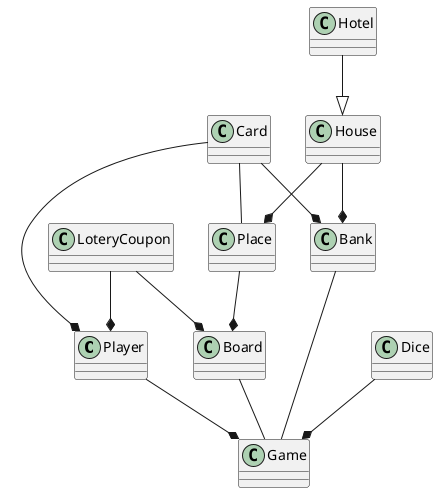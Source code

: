 @startuml
class Player{}
class Bank{}
class Game {}

class Board {}
class Place{}
class Card{}
class House{}
class Hotel{}
class Dice{}
class LoteryCoupon{}

Player --* Game
Bank -- Game
Board -- Game
Card -- Place
Place --* Board
Dice --* Game
House --* Place
House --* Bank
LoteryCoupon --* Board
Card --* Bank
Card --* Player
LoteryCoupon --* Player
Hotel --|> House
@enduml